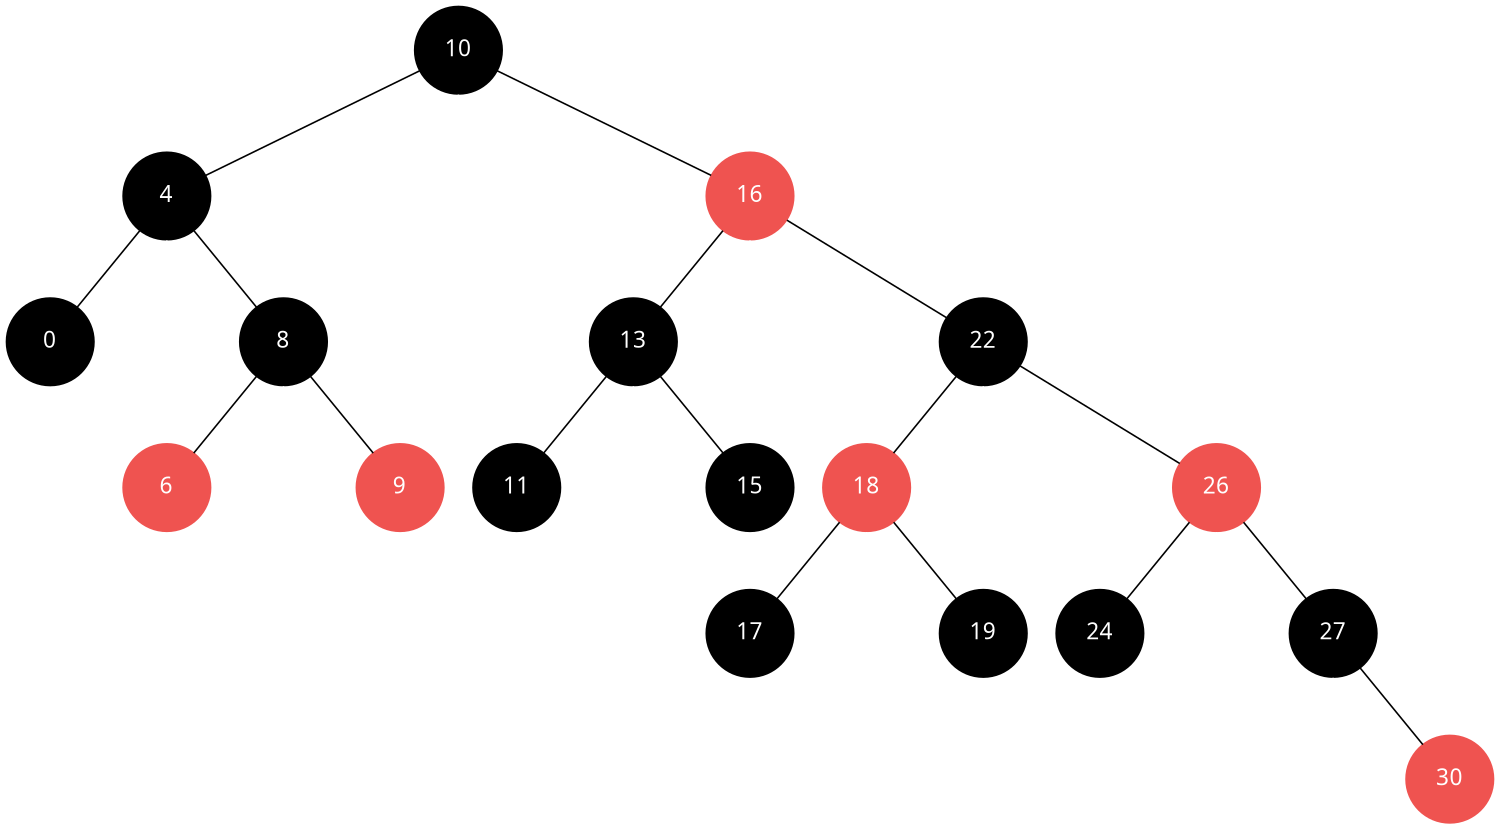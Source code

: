 digraph {
size="10,10"
fontpath="/home/M/.fonts/"
	node [shape=circle]
	node [style=filled]
	node [color=black]
	node [fixedsize=true]
	node [height=0.75]
	node [width=0.75]
	node [fontcolor=white]
	node [fontname="InputMono-Bold"]
	edge [arrowhead=none]
	edge [style=filled]
	edge [weight=10]
	edge [color=black]
	node [color=black]
	10
	edge [weight=10]
	edge [color=black]
	node [color=black]
	4
		10 -> 4
	edge [weight=100]
	edge [color=white]
	node [color=white]
	"[10"
		10 -> "[10"
	edge [weight=10]
	edge [color=black]
	node [color="#ef5350"]
	16
		10 -> 16
	edge [weight=10]
	edge [color=black]
	node [color=black]
	13
		16 -> 13
	edge [weight=100]
	edge [color=white]
	node [color=white]
	"[16"
		16 -> "[16"
	edge [weight=10]
	edge [color=black]
	node [color=black]
	22
		16 -> 22
	edge [weight=10]
	edge [color=black]
	node [color="#ef5350"]
	18
		22 -> 18
	edge [weight=100]
	edge [color=white]
	node [color=white]
	"[22"
		22 -> "[22"
	edge [weight=10]
	edge [color=black]
	node [color="#ef5350"]
	26
		22 -> 26
	edge [weight=10]
	edge [color=black]
	node [color=black]
	24
		26 -> 24
	edge [weight=100]
	edge [color=white]
	node [color=white]
	"[26"
		26 -> "[26"
	edge [weight=10]
	edge [color=black]
	node [color=black]
	27
		26 -> 27
	edge [weight=100]
	edge [color=white]
	node [color=white]
	"|27"
		27 -> "|27"
	edge [weight=10]
	edge [color=black]
	node [color="#ef5350"]
	30
		27 -> 30
	edge [weight=10]
	edge [color=black]
	node [color=black]
	17
		18 -> 17
	edge [weight=100]
	edge [color=white]
	node [color=white]
	"[18"
		18 -> "[18"
	edge [weight=10]
	edge [color=black]
	node [color=black]
	19
		18 -> 19
	edge [weight=10]
	edge [color=black]
	node [color=black]
	11
		13 -> 11
	edge [weight=100]
	edge [color=white]
	node [color=white]
	"[13"
		13 -> "[13"
	edge [weight=10]
	edge [color=black]
	node [color=black]
	15
		13 -> 15
	edge [weight=10]
	edge [color=black]
	node [color=black]
	0
		4 -> 0
	edge [weight=100]
	edge [color=white]
	node [color=white]
	"[4"
		4 -> "[4"
	edge [weight=10]
	edge [color=black]
	node [color=black]
	8
		4 -> 8
	edge [weight=10]
	edge [color=black]
	node [color="#ef5350"]
	6
		8 -> 6
	edge [weight=100]
	edge [color=white]
	node [color=white]
	"[8"
		8 -> "[8"
	edge [weight=10]
	edge [color=black]
	node [color="#ef5350"]
	9
		8 -> 9
}